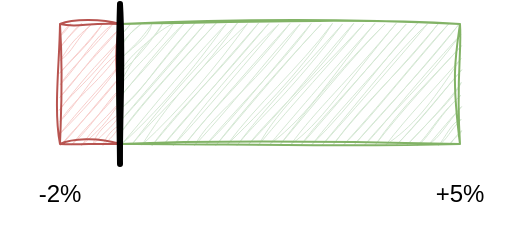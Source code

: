 <mxfile version="23.1.2" type="device">
  <diagram name="Page-1" id="Y_XDJRHlbiEvat_yFGMG">
    <mxGraphModel dx="889" dy="553" grid="1" gridSize="10" guides="1" tooltips="1" connect="1" arrows="1" fold="1" page="1" pageScale="1" pageWidth="300" pageHeight="200" math="0" shadow="0">
      <root>
        <mxCell id="0" />
        <mxCell id="1" parent="0" />
        <mxCell id="TZwkCuDL0qAZH4mV1wcd-2" value="" style="rounded=0;whiteSpace=wrap;html=1;fillColor=#d5e8d4;strokeColor=#82b366;fillStyle=auto;sketch=1;curveFitting=1;jiggle=2;" vertex="1" parent="1">
          <mxGeometry x="80" y="50" width="170" height="60" as="geometry" />
        </mxCell>
        <mxCell id="TZwkCuDL0qAZH4mV1wcd-3" value="" style="rounded=0;whiteSpace=wrap;html=1;fillColor=#f8cecc;strokeColor=#b85450;sketch=1;curveFitting=1;jiggle=2;" vertex="1" parent="1">
          <mxGeometry x="50" y="50" width="30" height="60" as="geometry" />
        </mxCell>
        <mxCell id="TZwkCuDL0qAZH4mV1wcd-1" value="" style="endArrow=none;html=1;rounded=0;strokeWidth=3;sketch=1;curveFitting=1;jiggle=2;" edge="1" parent="1">
          <mxGeometry width="50" height="50" relative="1" as="geometry">
            <mxPoint x="80" y="120" as="sourcePoint" />
            <mxPoint x="80" y="40" as="targetPoint" />
          </mxGeometry>
        </mxCell>
        <mxCell id="TZwkCuDL0qAZH4mV1wcd-4" value="+5%" style="text;html=1;strokeColor=none;fillColor=none;align=center;verticalAlign=middle;whiteSpace=wrap;rounded=0;" vertex="1" parent="1">
          <mxGeometry x="220" y="120" width="60" height="30" as="geometry" />
        </mxCell>
        <mxCell id="TZwkCuDL0qAZH4mV1wcd-5" value="-2%" style="text;html=1;strokeColor=none;fillColor=none;align=center;verticalAlign=middle;whiteSpace=wrap;rounded=0;" vertex="1" parent="1">
          <mxGeometry x="20" y="120" width="60" height="30" as="geometry" />
        </mxCell>
      </root>
    </mxGraphModel>
  </diagram>
</mxfile>
